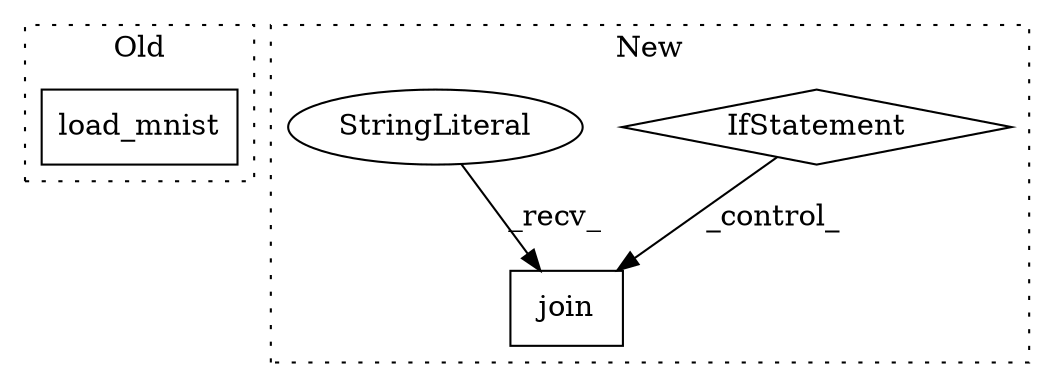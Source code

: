 digraph G {
subgraph cluster0 {
1 [label="load_mnist" a="32" s="4602" l="12" shape="box"];
label = "Old";
style="dotted";
}
subgraph cluster1 {
2 [label="join" a="32" s="6218,6239" l="5,1" shape="box"];
3 [label="IfStatement" a="25" s="6344" l="64" shape="diamond"];
4 [label="StringLiteral" a="45" s="6213" l="4" shape="ellipse"];
label = "New";
style="dotted";
}
3 -> 2 [label="_control_"];
4 -> 2 [label="_recv_"];
}